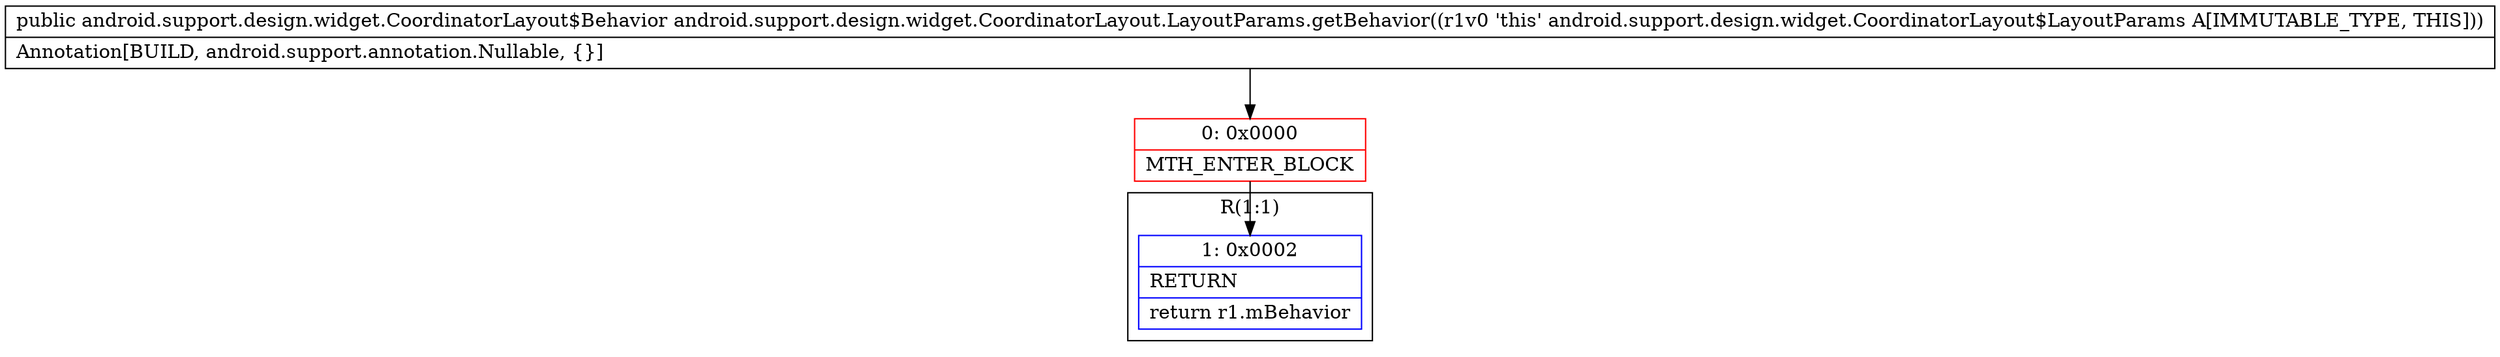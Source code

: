 digraph "CFG forandroid.support.design.widget.CoordinatorLayout.LayoutParams.getBehavior()Landroid\/support\/design\/widget\/CoordinatorLayout$Behavior;" {
subgraph cluster_Region_1120571839 {
label = "R(1:1)";
node [shape=record,color=blue];
Node_1 [shape=record,label="{1\:\ 0x0002|RETURN\l|return r1.mBehavior\l}"];
}
Node_0 [shape=record,color=red,label="{0\:\ 0x0000|MTH_ENTER_BLOCK\l}"];
MethodNode[shape=record,label="{public android.support.design.widget.CoordinatorLayout$Behavior android.support.design.widget.CoordinatorLayout.LayoutParams.getBehavior((r1v0 'this' android.support.design.widget.CoordinatorLayout$LayoutParams A[IMMUTABLE_TYPE, THIS]))  | Annotation[BUILD, android.support.annotation.Nullable, \{\}]\l}"];
MethodNode -> Node_0;
Node_0 -> Node_1;
}


